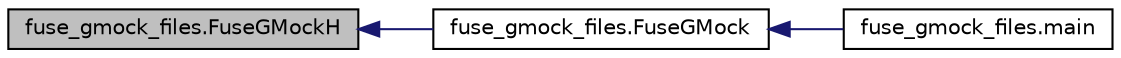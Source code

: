 digraph "fuse_gmock_files.FuseGMockH"
{
  edge [fontname="Helvetica",fontsize="10",labelfontname="Helvetica",labelfontsize="10"];
  node [fontname="Helvetica",fontsize="10",shape=record];
  rankdir="LR";
  Node21 [label="fuse_gmock_files.FuseGMockH",height=0.2,width=0.4,color="black", fillcolor="grey75", style="filled", fontcolor="black"];
  Node21 -> Node22 [dir="back",color="midnightblue",fontsize="10",style="solid",fontname="Helvetica"];
  Node22 [label="fuse_gmock_files.FuseGMock",height=0.2,width=0.4,color="black", fillcolor="white", style="filled",URL="$d8/dbf/namespacefuse__gmock__files.html#ae76b6bc18373325fc3f002abf5c4378f"];
  Node22 -> Node23 [dir="back",color="midnightblue",fontsize="10",style="solid",fontname="Helvetica"];
  Node23 [label="fuse_gmock_files.main",height=0.2,width=0.4,color="black", fillcolor="white", style="filled",URL="$d8/dbf/namespacefuse__gmock__files.html#a64e8cd1ead5a1454265cbc2d3db4d425"];
}
